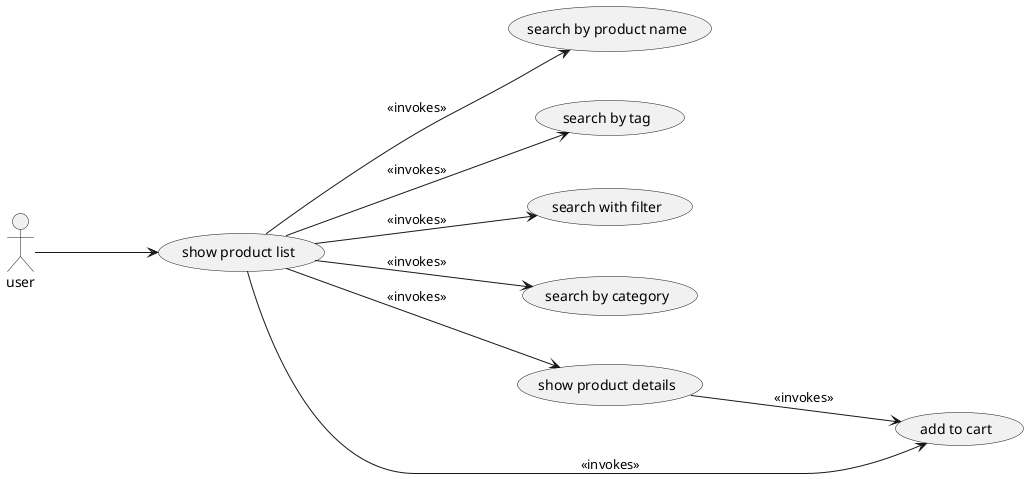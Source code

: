 @startuml
left to right direction
:user: ---> (show product list)
(show product list) ---> (search by product name) : <<invokes>>
(show product list) ---> (search by tag) : <<invokes>>
(show product list) ---> (search with filter) : <<invokes>>
(show product list) ---> (search by category) : <<invokes>>
(show product list) ---> (show product details) : <<invokes>>
(show product list) ---> (add to cart) : <<invokes>>
(show product details) ---> (add to cart) : <<invokes>>
@enduml
